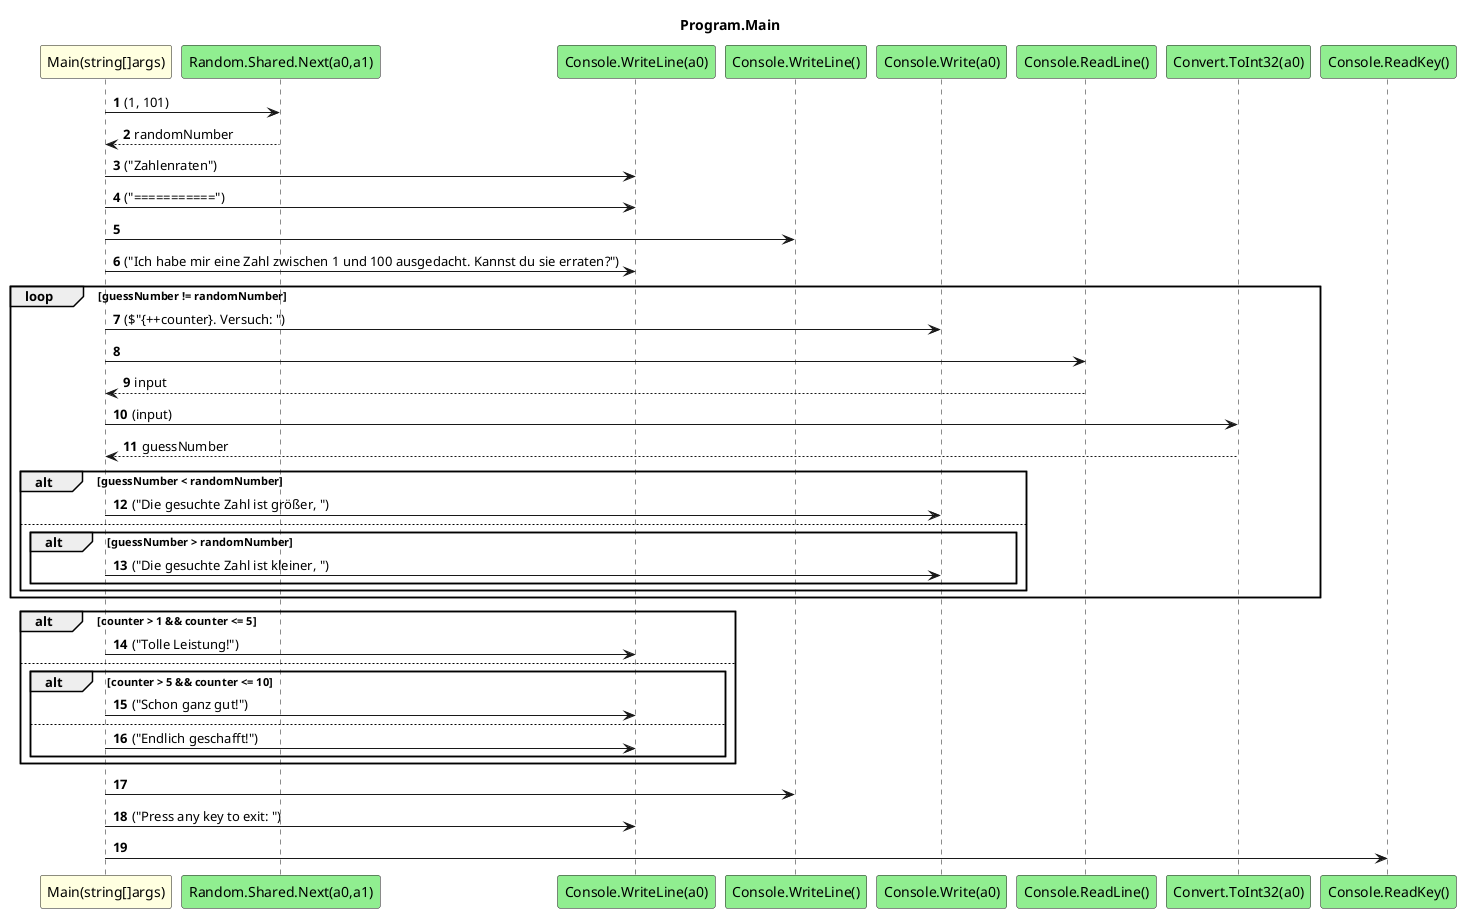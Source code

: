 @startuml Program.Main
title Program.Main
participant "Main(string[]args)" as Main_p0 #LightYellow
participant "Random.Shared.Next(a0,a1)" as Random_Shared_Next_a0_a1 #LightGreen
participant "Console.WriteLine(a0)" as Console_WriteLine_a0 #LightGreen
participant "Console.WriteLine()" as Console_WriteLine #LightGreen
participant "Console.Write(a0)" as Console_Write_a0 #LightGreen
participant "Console.ReadLine()" as Console_ReadLine #LightGreen
participant "Convert.ToInt32(a0)" as Convert_ToInt32_a0 #LightGreen
participant "Console.ReadKey()" as Console_ReadKey #LightGreen
autonumber
Main_p0 -> Random_Shared_Next_a0_a1 : (1, 101)
Random_Shared_Next_a0_a1 --> Main_p0 : randomNumber
Main_p0 -> Console_WriteLine_a0 : ("Zahlenraten")
Main_p0 -> Console_WriteLine_a0 : ("===========")
Main_p0 -> Console_WriteLine
Main_p0 -> Console_WriteLine_a0 : ("Ich habe mir eine Zahl zwischen 1 und 100 ausgedacht. Kannst du sie erraten?")
loop guessNumber != randomNumber
    Main_p0 -> Console_Write_a0 : ($"{++counter}. Versuch: ")
    Main_p0 -> Console_ReadLine
    Console_ReadLine --> Main_p0 : input
    Main_p0 -> Convert_ToInt32_a0 : (input)
    Convert_ToInt32_a0 --> Main_p0 : guessNumber
    alt guessNumber < randomNumber
        Main_p0 -> Console_Write_a0 : ("Die gesuchte Zahl ist größer, ")
        else
            alt guessNumber > randomNumber
                Main_p0 -> Console_Write_a0 : ("Die gesuchte Zahl ist kleiner, ")
            end
    end
end
alt counter > 1 && counter <= 5
    Main_p0 -> Console_WriteLine_a0 : ("Tolle Leistung!")
    else
        alt counter > 5 && counter <= 10
            Main_p0 -> Console_WriteLine_a0 : ("Schon ganz gut!")
            else
                Main_p0 -> Console_WriteLine_a0 : ("Endlich geschafft!")
        end
end
Main_p0 -> Console_WriteLine
Main_p0 -> Console_WriteLine_a0 : ("Press any key to exit: ")
Main_p0 -> Console_ReadKey
@enduml
